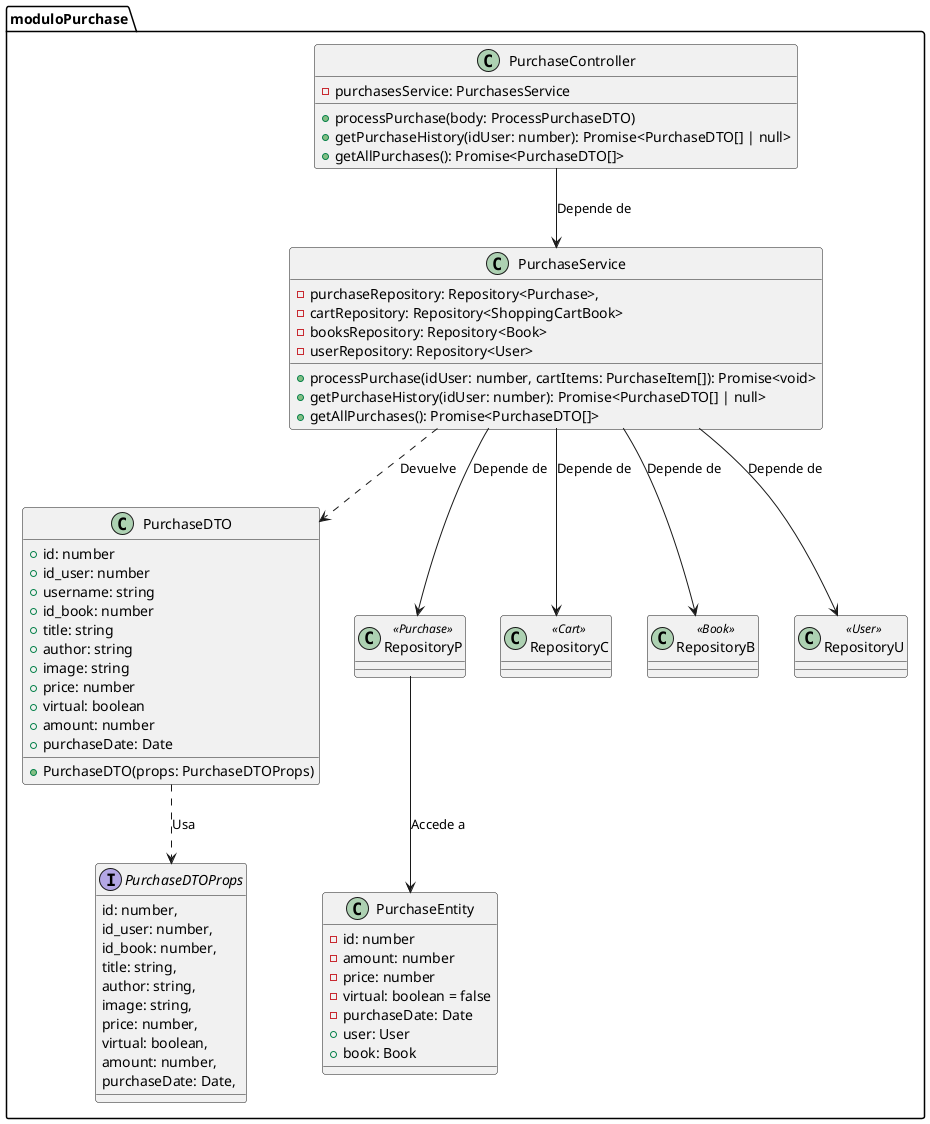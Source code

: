 @startuml
package moduloPurchase {
    class PurchaseEntity {
    - id: number
    - amount: number
    - price: number
    - virtual: boolean = false
    - purchaseDate: Date
    + user: User
    + book: Book
    }

    class PurchaseService {
        - purchaseRepository: Repository<Purchase>,
        - cartRepository: Repository<ShoppingCartBook>
        - booksRepository: Repository<Book>
        - userRepository: Repository<User>

        + processPurchase(idUser: number, cartItems: PurchaseItem[]): Promise<void>
        + getPurchaseHistory(idUser: number): Promise<PurchaseDTO[] | null>
        + getAllPurchases(): Promise<PurchaseDTO[]> 
    }

    class PurchaseController {
        -  purchasesService: PurchasesService

        + processPurchase(body: ProcessPurchaseDTO)
        + getPurchaseHistory(idUser: number): Promise<PurchaseDTO[] | null>
        + getAllPurchases(): Promise<PurchaseDTO[]> 
    }

    class PurchaseDTO {
        + id: number
        + id_user: number
        + username: string
        + id_book: number
        + title: string
        + author: string
        + image: string
        + price: number
        + virtual: boolean
        + amount: number
        + purchaseDate: Date

        + PurchaseDTO(props: PurchaseDTOProps)
    }

    interface PurchaseDTOProps {
        id: number,
        id_user: number,
        id_book: number,
        title: string,
        author: string,
        image: string,
        price: number,
        virtual: boolean,
        amount: number,
        purchaseDate: Date,
    }

    class RepositoryP<<Purchase>> {

    }

    class RepositoryC<<Cart>> {

    }

    class RepositoryB<<Book>> {

    }

    class RepositoryU<<User>> {

    }

}

' Relaciones
PurchaseService ..> PurchaseDTO : Devuelve
PurchaseService --> RepositoryP : Depende de
PurchaseService --> RepositoryC : Depende de
PurchaseService --> RepositoryB : Depende de
PurchaseService --> RepositoryU : Depende de
RepositoryP --> PurchaseEntity : Accede a
PurchaseController --> PurchaseService : Depende de

PurchaseDTO ..> PurchaseDTOProps : Usa
@enduml